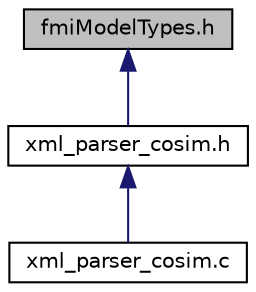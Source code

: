 digraph G
{
  edge [fontname="Helvetica",fontsize="10",labelfontname="Helvetica",labelfontsize="10"];
  node [fontname="Helvetica",fontsize="10",shape=record];
  Node1 [label="fmiModelTypes.h",height=0.2,width=0.4,color="black", fillcolor="grey75", style="filled" fontcolor="black"];
  Node1 -> Node2 [dir=back,color="midnightblue",fontsize="10",style="solid",fontname="Helvetica"];
  Node2 [label="xml_parser_cosim.h",height=0.2,width=0.4,color="black", fillcolor="white", style="filled",URL="$xml__parser__cosim_8h.html"];
  Node2 -> Node3 [dir=back,color="midnightblue",fontsize="10",style="solid",fontname="Helvetica"];
  Node3 [label="xml_parser_cosim.c",height=0.2,width=0.4,color="black", fillcolor="white", style="filled",URL="$xml__parser__cosim_8c.html",tooltip="xml parser for fmu."];
}
